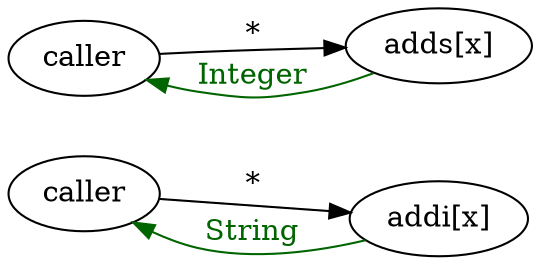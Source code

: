 digraph {
  rankdir=LR;
  size="8,!";

  e_addi [label="caller"];
  addi [label="addi[x]"];
  e_adds [label="caller"];
  adds [label="adds[x]"];

  e_addi -> addi [label="*"];
  addi -> e_addi [label="String", color="/svg/darkgreen", fontcolor="/svg/darkgreen"];

  e_adds -> adds [label="*"];
  adds -> e_adds [label="Integer", color="/svg/darkgreen", fontcolor="/svg/darkgreen"];

  { rank=same; e_addi e_adds }
  { rank=same; addi adds }
}
